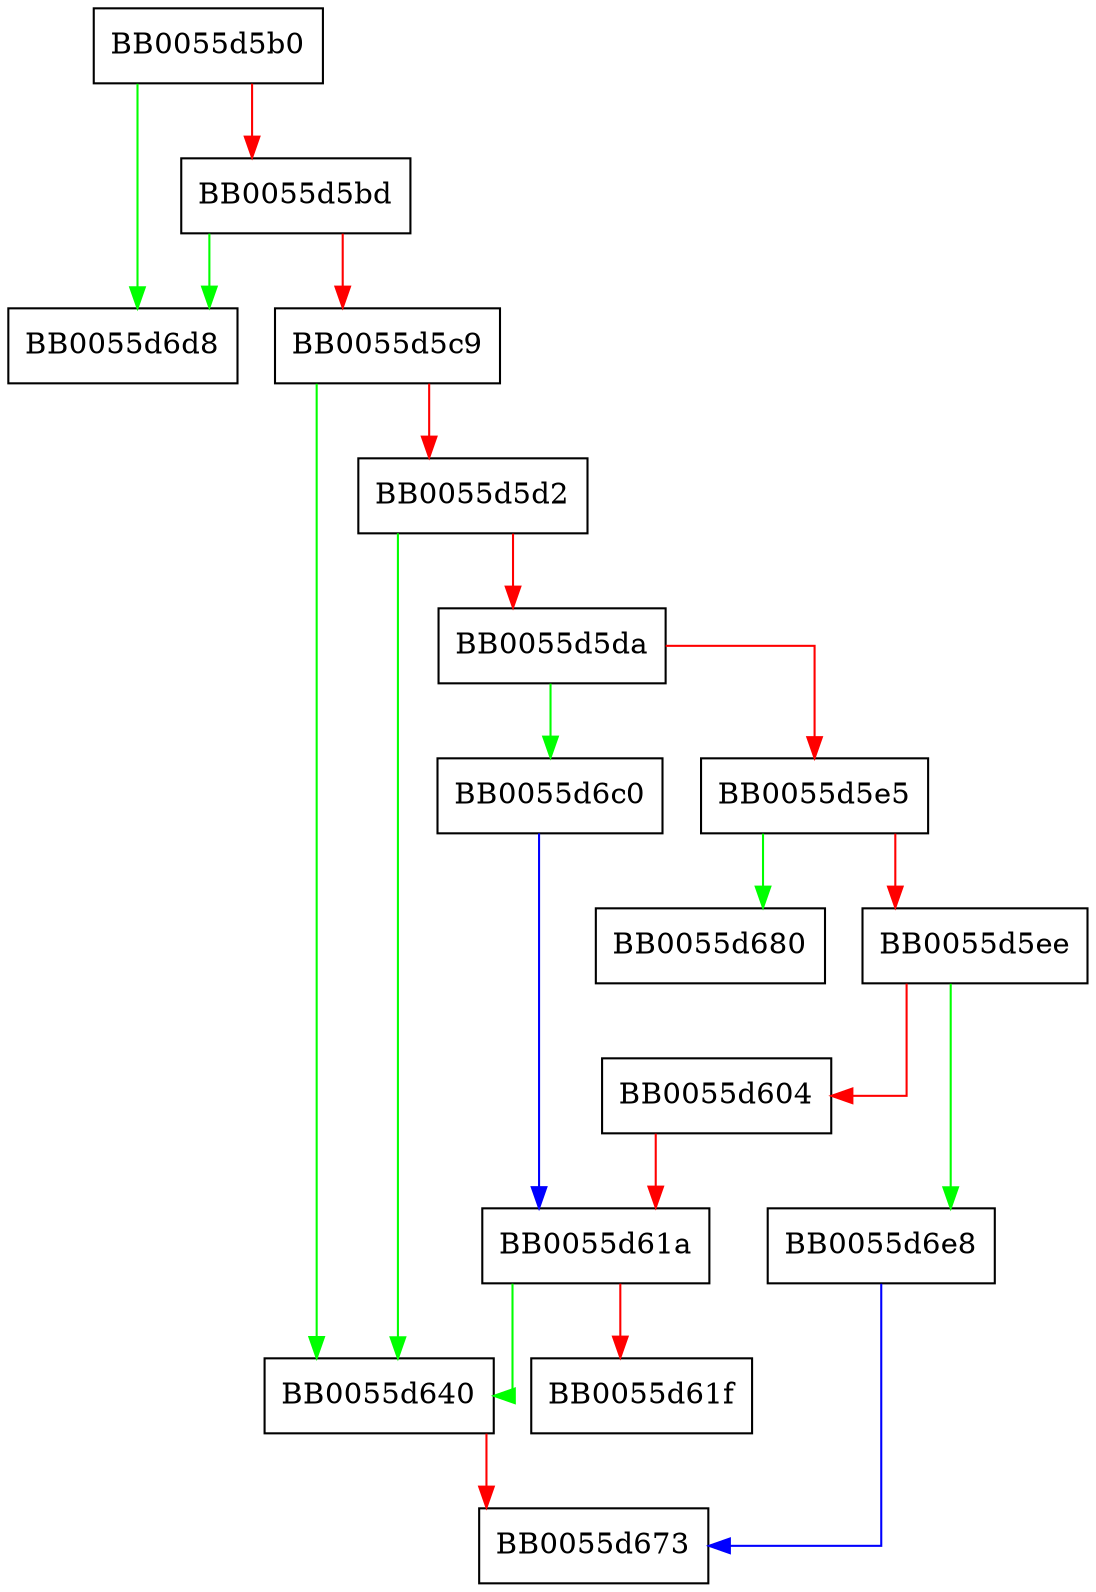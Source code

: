 digraph ossl_cmp_certresponse_get1_cert {
  node [shape="box"];
  graph [splines=ortho];
  BB0055d5b0 -> BB0055d6d8 [color="green"];
  BB0055d5b0 -> BB0055d5bd [color="red"];
  BB0055d5bd -> BB0055d6d8 [color="green"];
  BB0055d5bd -> BB0055d5c9 [color="red"];
  BB0055d5c9 -> BB0055d640 [color="green"];
  BB0055d5c9 -> BB0055d5d2 [color="red"];
  BB0055d5d2 -> BB0055d640 [color="green"];
  BB0055d5d2 -> BB0055d5da [color="red"];
  BB0055d5da -> BB0055d6c0 [color="green"];
  BB0055d5da -> BB0055d5e5 [color="red"];
  BB0055d5e5 -> BB0055d680 [color="green"];
  BB0055d5e5 -> BB0055d5ee [color="red"];
  BB0055d5ee -> BB0055d6e8 [color="green"];
  BB0055d5ee -> BB0055d604 [color="red"];
  BB0055d604 -> BB0055d61a [color="red"];
  BB0055d61a -> BB0055d640 [color="green"];
  BB0055d61a -> BB0055d61f [color="red"];
  BB0055d640 -> BB0055d673 [color="red"];
  BB0055d6c0 -> BB0055d61a [color="blue"];
  BB0055d6e8 -> BB0055d673 [color="blue"];
}